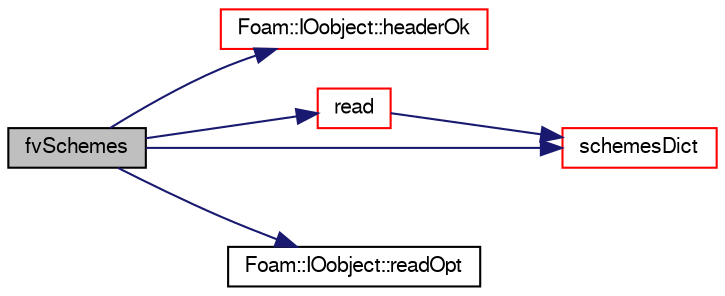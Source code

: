 digraph "fvSchemes"
{
  bgcolor="transparent";
  edge [fontname="FreeSans",fontsize="10",labelfontname="FreeSans",labelfontsize="10"];
  node [fontname="FreeSans",fontsize="10",shape=record];
  rankdir="LR";
  Node0 [label="fvSchemes",height=0.2,width=0.4,color="black", fillcolor="grey75", style="filled", fontcolor="black"];
  Node0 -> Node1 [color="midnightblue",fontsize="10",style="solid",fontname="FreeSans"];
  Node1 [label="Foam::IOobject::headerOk",height=0.2,width=0.4,color="red",URL="$a26142.html#a9d4879c850ce41d945ff77e788de3a23",tooltip="Read and check header info. "];
  Node0 -> Node4 [color="midnightblue",fontsize="10",style="solid",fontname="FreeSans"];
  Node4 [label="read",height=0.2,width=0.4,color="red",URL="$a22526.html#af816873151ddb0126e98bb2f914d8ed5",tooltip="Read the fvSchemes. "];
  Node4 -> Node45 [color="midnightblue",fontsize="10",style="solid",fontname="FreeSans"];
  Node45 [label="schemesDict",height=0.2,width=0.4,color="red",URL="$a22526.html#a7291ef97a24527845773f5a1d1a5da63"];
  Node0 -> Node306 [color="midnightblue",fontsize="10",style="solid",fontname="FreeSans"];
  Node306 [label="Foam::IOobject::readOpt",height=0.2,width=0.4,color="black",URL="$a26142.html#a81b608e0b8d8e2a8f1bc927cd6076c59"];
  Node0 -> Node45 [color="midnightblue",fontsize="10",style="solid",fontname="FreeSans"];
}

